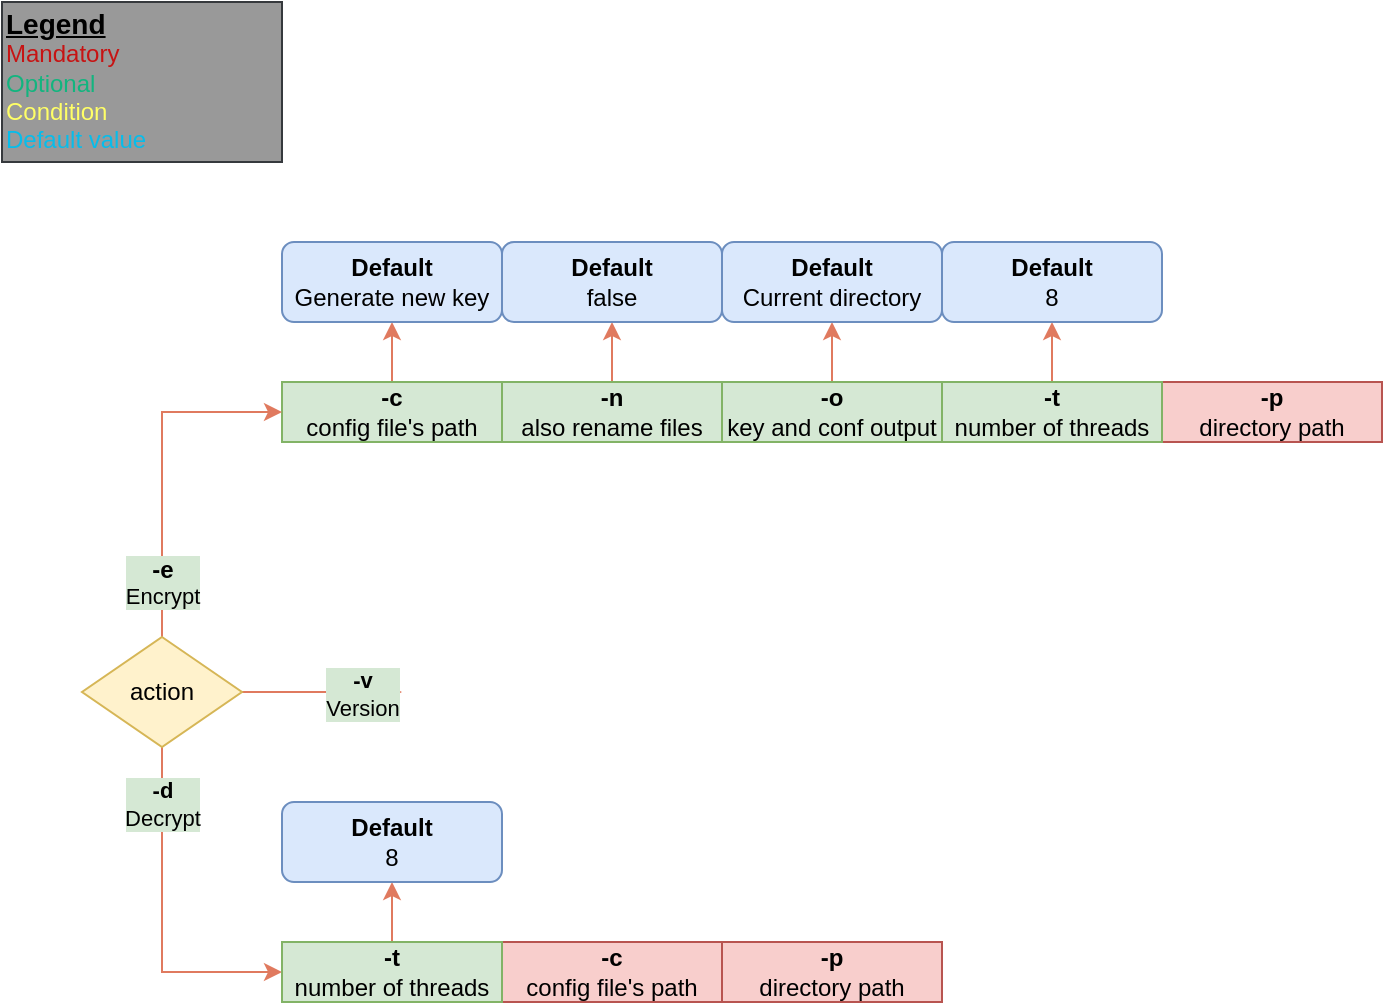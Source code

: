<mxfile version="22.1.21" type="device">
  <diagram name="Page-1" id="qypDoqaTYXkFfFxVMEL3">
    <mxGraphModel dx="1434" dy="762" grid="1" gridSize="10" guides="1" tooltips="1" connect="1" arrows="1" fold="1" page="1" pageScale="1" pageWidth="850" pageHeight="1100" math="0" shadow="0">
      <root>
        <mxCell id="0" />
        <mxCell id="1" parent="0" />
        <mxCell id="cQPZvRCQ1q1_JVAEE-wC-20" style="edgeStyle=orthogonalEdgeStyle;rounded=0;orthogonalLoop=1;jettySize=auto;html=1;entryX=0.5;entryY=1;entryDx=0;entryDy=0;strokeColor=#E07A5F;fontColor=#393C56;fillColor=#F2CC8F;" parent="1" source="cQPZvRCQ1q1_JVAEE-wC-2" target="cQPZvRCQ1q1_JVAEE-wC-19" edge="1">
          <mxGeometry relative="1" as="geometry" />
        </mxCell>
        <mxCell id="cQPZvRCQ1q1_JVAEE-wC-2" value="&lt;div&gt;&lt;b&gt;-c&lt;/b&gt;&lt;/div&gt;&lt;div&gt;config file&#39;s path&lt;br&gt;&lt;/div&gt;" style="rounded=0;whiteSpace=wrap;html=1;fillColor=#d5e8d4;strokeColor=#82b366;labelBackgroundColor=none;" parent="1" vertex="1">
          <mxGeometry x="140" y="190" width="110" height="30" as="geometry" />
        </mxCell>
        <mxCell id="cQPZvRCQ1q1_JVAEE-wC-16" style="edgeStyle=orthogonalEdgeStyle;rounded=0;orthogonalLoop=1;jettySize=auto;html=1;entryX=0;entryY=0.5;entryDx=0;entryDy=0;strokeColor=#E07A5F;fontColor=#393C56;fillColor=#F2CC8F;exitX=0.5;exitY=0;exitDx=0;exitDy=0;" parent="1" source="cQPZvRCQ1q1_JVAEE-wC-3" target="cQPZvRCQ1q1_JVAEE-wC-2" edge="1">
          <mxGeometry relative="1" as="geometry" />
        </mxCell>
        <mxCell id="cQPZvRCQ1q1_JVAEE-wC-17" value="&lt;div style=&quot;font-size: 12px;&quot;&gt;&lt;b&gt;-e&lt;/b&gt;&lt;/div&gt;&lt;div&gt;Encrypt&lt;br&gt;&lt;/div&gt;" style="edgeLabel;html=1;align=center;verticalAlign=middle;resizable=0;points=[];fontColor=#000000;labelBackgroundColor=#D5E8D4;" parent="cQPZvRCQ1q1_JVAEE-wC-16" vertex="1" connectable="0">
          <mxGeometry x="-0.788" relative="1" as="geometry">
            <mxPoint y="-9" as="offset" />
          </mxGeometry>
        </mxCell>
        <mxCell id="_HZaUafHwSEElvy4NkU2-8" style="edgeStyle=orthogonalEdgeStyle;rounded=0;orthogonalLoop=1;jettySize=auto;html=1;entryX=0;entryY=0.5;entryDx=0;entryDy=0;exitX=0.5;exitY=1;exitDx=0;exitDy=0;strokeColor=#E07A5F;" parent="1" source="cQPZvRCQ1q1_JVAEE-wC-3" target="_HZaUafHwSEElvy4NkU2-6" edge="1">
          <mxGeometry relative="1" as="geometry" />
        </mxCell>
        <mxCell id="_HZaUafHwSEElvy4NkU2-11" value="&lt;div&gt;&lt;b&gt;-d&lt;/b&gt;&lt;/div&gt;&lt;div&gt;Decrypt&lt;br&gt;&lt;/div&gt;" style="edgeLabel;html=1;align=center;verticalAlign=middle;resizable=0;points=[];labelBackgroundColor=#D5E8D4;" parent="_HZaUafHwSEElvy4NkU2-8" vertex="1" connectable="0">
          <mxGeometry x="-0.681" relative="1" as="geometry">
            <mxPoint y="1" as="offset" />
          </mxGeometry>
        </mxCell>
        <mxCell id="_HZaUafHwSEElvy4NkU2-13" style="edgeStyle=orthogonalEdgeStyle;rounded=0;orthogonalLoop=1;jettySize=auto;html=1;strokeColor=#E07A5F;" parent="1" source="cQPZvRCQ1q1_JVAEE-wC-3" edge="1">
          <mxGeometry relative="1" as="geometry">
            <mxPoint x="200" y="345" as="targetPoint" />
          </mxGeometry>
        </mxCell>
        <mxCell id="_HZaUafHwSEElvy4NkU2-14" value="&lt;div&gt;&lt;b&gt;-v&lt;/b&gt;&lt;/div&gt;&lt;div&gt;Version&lt;br&gt;&lt;/div&gt;" style="edgeLabel;html=1;align=center;verticalAlign=middle;resizable=0;points=[];labelBackgroundColor=#D5E8D4;" parent="_HZaUafHwSEElvy4NkU2-13" vertex="1" connectable="0">
          <mxGeometry x="0.305" y="1" relative="1" as="geometry">
            <mxPoint x="8" y="1" as="offset" />
          </mxGeometry>
        </mxCell>
        <mxCell id="cQPZvRCQ1q1_JVAEE-wC-3" value="action" style="rhombus;whiteSpace=wrap;html=1;fillColor=#fff2cc;strokeColor=#d6b656;labelBackgroundColor=none;" parent="1" vertex="1">
          <mxGeometry x="40" y="317.5" width="80" height="55" as="geometry" />
        </mxCell>
        <mxCell id="cQPZvRCQ1q1_JVAEE-wC-10" value="&lt;div&gt;&lt;div align=&quot;left&quot;&gt;&lt;u&gt;&lt;b style=&quot;&quot;&gt;&lt;font style=&quot;font-size: 14px;&quot;&gt;Legend&lt;/font&gt;&lt;/b&gt;&lt;/u&gt;&lt;br&gt;&lt;font color=&quot;#c71313&quot;&gt;Mandatory&lt;/font&gt;&lt;br&gt;&lt;font color=&quot;#12b57f&quot;&gt;Optional&lt;/font&gt;&lt;br&gt;&lt;font color=&quot;#ffff66&quot;&gt;Condition&lt;/font&gt;&lt;br&gt;&lt;font color=&quot;#07bdeb&quot;&gt;Default value&lt;/font&gt;&lt;br&gt;&lt;/div&gt;&lt;br&gt;&lt;/div&gt;" style="text;html=1;whiteSpace=wrap;verticalAlign=middle;overflow=hidden;fillColor=#999999;strokeColor=#36393d;align=left;rounded=0;glass=0;shadow=0;" parent="1" vertex="1">
          <mxGeometry width="140" height="80" as="geometry" />
        </mxCell>
        <mxCell id="cQPZvRCQ1q1_JVAEE-wC-25" style="edgeStyle=orthogonalEdgeStyle;rounded=0;orthogonalLoop=1;jettySize=auto;html=1;entryX=0.5;entryY=1;entryDx=0;entryDy=0;strokeColor=#E07A5F;fontColor=#393C56;fillColor=#F2CC8F;" parent="1" source="cQPZvRCQ1q1_JVAEE-wC-13" target="cQPZvRCQ1q1_JVAEE-wC-24" edge="1">
          <mxGeometry relative="1" as="geometry" />
        </mxCell>
        <mxCell id="cQPZvRCQ1q1_JVAEE-wC-13" value="&lt;div&gt;&lt;b&gt;-o&lt;/b&gt;&lt;/div&gt;&lt;div&gt;key and conf output&lt;br&gt;&lt;/div&gt;" style="rounded=0;whiteSpace=wrap;html=1;fillColor=#d5e8d4;strokeColor=#82b366;labelBackgroundColor=none;" parent="1" vertex="1">
          <mxGeometry x="360" y="190" width="110" height="30" as="geometry" />
        </mxCell>
        <mxCell id="cQPZvRCQ1q1_JVAEE-wC-15" value="&lt;div&gt;&lt;b&gt;-p&lt;/b&gt;&lt;/div&gt;&lt;div&gt;directory path&lt;br&gt;&lt;/div&gt;" style="rounded=0;whiteSpace=wrap;html=1;fillColor=#f8cecc;strokeColor=#b85450;labelBackgroundColor=none;" parent="1" vertex="1">
          <mxGeometry x="580" y="190" width="110" height="30" as="geometry" />
        </mxCell>
        <mxCell id="cQPZvRCQ1q1_JVAEE-wC-19" value="&lt;div&gt;&lt;b&gt;Default&lt;/b&gt;&lt;/div&gt;&lt;div&gt;Generate new key&lt;br&gt;&lt;/div&gt;" style="rounded=1;whiteSpace=wrap;html=1;strokeColor=#6c8ebf;fillColor=#dae8fc;" parent="1" vertex="1">
          <mxGeometry x="140" y="120" width="110" height="40" as="geometry" />
        </mxCell>
        <mxCell id="cQPZvRCQ1q1_JVAEE-wC-23" style="edgeStyle=orthogonalEdgeStyle;rounded=0;orthogonalLoop=1;jettySize=auto;html=1;entryX=0.5;entryY=1;entryDx=0;entryDy=0;strokeColor=#E07A5F;fontColor=#393C56;fillColor=#F2CC8F;" parent="1" source="cQPZvRCQ1q1_JVAEE-wC-21" target="cQPZvRCQ1q1_JVAEE-wC-22" edge="1">
          <mxGeometry relative="1" as="geometry" />
        </mxCell>
        <mxCell id="cQPZvRCQ1q1_JVAEE-wC-21" value="&lt;div&gt;&lt;b&gt;-n&lt;/b&gt;&lt;/div&gt;&lt;div&gt;also rename files&lt;br&gt;&lt;/div&gt;" style="rounded=0;whiteSpace=wrap;html=1;fillColor=#d5e8d4;strokeColor=#82b366;labelBackgroundColor=none;" parent="1" vertex="1">
          <mxGeometry x="250" y="190" width="110" height="30" as="geometry" />
        </mxCell>
        <mxCell id="cQPZvRCQ1q1_JVAEE-wC-22" value="&lt;div&gt;&lt;b&gt;Default&lt;/b&gt;&lt;/div&gt;&lt;div&gt;false&lt;br&gt;&lt;/div&gt;" style="rounded=1;whiteSpace=wrap;html=1;strokeColor=#6c8ebf;fillColor=#dae8fc;" parent="1" vertex="1">
          <mxGeometry x="250" y="120" width="110" height="40" as="geometry" />
        </mxCell>
        <mxCell id="cQPZvRCQ1q1_JVAEE-wC-24" value="&lt;div&gt;&lt;b&gt;Default&lt;/b&gt;&lt;/div&gt;&lt;div&gt;Current directory&lt;br&gt;&lt;/div&gt;" style="rounded=1;whiteSpace=wrap;html=1;strokeColor=#6c8ebf;fillColor=#dae8fc;" parent="1" vertex="1">
          <mxGeometry x="360" y="120" width="110" height="40" as="geometry" />
        </mxCell>
        <mxCell id="cQPZvRCQ1q1_JVAEE-wC-26" value="&lt;div&gt;&lt;b&gt;-c&lt;/b&gt;&lt;/div&gt;&lt;div&gt;config file&#39;s path&lt;b&gt;&lt;br&gt;&lt;/b&gt;&lt;/div&gt;" style="rounded=0;whiteSpace=wrap;html=1;fillColor=#f8cecc;strokeColor=#b85450;labelBackgroundColor=none;" parent="1" vertex="1">
          <mxGeometry x="250" y="470" width="110" height="30" as="geometry" />
        </mxCell>
        <mxCell id="cQPZvRCQ1q1_JVAEE-wC-28" value="&lt;div&gt;&lt;b&gt;-p&lt;/b&gt;&lt;/div&gt;&lt;div&gt;directory path&lt;br&gt;&lt;/div&gt;" style="rounded=0;whiteSpace=wrap;html=1;fillColor=#f8cecc;strokeColor=#b85450;labelBackgroundColor=none;" parent="1" vertex="1">
          <mxGeometry x="360" y="470" width="110" height="30" as="geometry" />
        </mxCell>
        <mxCell id="_HZaUafHwSEElvy4NkU2-2" style="edgeStyle=orthogonalEdgeStyle;rounded=0;orthogonalLoop=1;jettySize=auto;html=1;entryX=0.5;entryY=1;entryDx=0;entryDy=0;strokeColor=#E07A5F;fontColor=#393C56;fillColor=#F2CC8F;" parent="1" source="_HZaUafHwSEElvy4NkU2-3" target="_HZaUafHwSEElvy4NkU2-4" edge="1">
          <mxGeometry relative="1" as="geometry" />
        </mxCell>
        <mxCell id="_HZaUafHwSEElvy4NkU2-3" value="&lt;div&gt;&lt;b&gt;-t&lt;/b&gt;&lt;/div&gt;&lt;div&gt;number of threads&lt;br&gt;&lt;/div&gt;" style="rounded=0;whiteSpace=wrap;html=1;fillColor=#d5e8d4;strokeColor=#82b366;labelBackgroundColor=none;" parent="1" vertex="1">
          <mxGeometry x="470" y="190" width="110" height="30" as="geometry" />
        </mxCell>
        <mxCell id="_HZaUafHwSEElvy4NkU2-4" value="&lt;div&gt;&lt;b&gt;Default&lt;/b&gt;&lt;/div&gt;&lt;div&gt;8&lt;br&gt;&lt;/div&gt;" style="rounded=1;whiteSpace=wrap;html=1;strokeColor=#6c8ebf;fillColor=#dae8fc;" parent="1" vertex="1">
          <mxGeometry x="470" y="120" width="110" height="40" as="geometry" />
        </mxCell>
        <mxCell id="_HZaUafHwSEElvy4NkU2-5" style="edgeStyle=orthogonalEdgeStyle;rounded=0;orthogonalLoop=1;jettySize=auto;html=1;entryX=0.5;entryY=1;entryDx=0;entryDy=0;strokeColor=#E07A5F;fontColor=#393C56;fillColor=#F2CC8F;" parent="1" source="_HZaUafHwSEElvy4NkU2-6" target="_HZaUafHwSEElvy4NkU2-7" edge="1">
          <mxGeometry relative="1" as="geometry" />
        </mxCell>
        <mxCell id="_HZaUafHwSEElvy4NkU2-6" value="&lt;div&gt;&lt;b&gt;-t&lt;/b&gt;&lt;/div&gt;&lt;div&gt;number of threads&lt;br&gt;&lt;/div&gt;" style="rounded=0;whiteSpace=wrap;html=1;fillColor=#d5e8d4;strokeColor=#82b366;labelBackgroundColor=none;" parent="1" vertex="1">
          <mxGeometry x="140" y="470" width="110" height="30" as="geometry" />
        </mxCell>
        <mxCell id="_HZaUafHwSEElvy4NkU2-7" value="&lt;div&gt;&lt;b&gt;Default&lt;/b&gt;&lt;/div&gt;&lt;div&gt;8&lt;br&gt;&lt;/div&gt;" style="rounded=1;whiteSpace=wrap;html=1;strokeColor=#6c8ebf;fillColor=#dae8fc;" parent="1" vertex="1">
          <mxGeometry x="140" y="400" width="110" height="40" as="geometry" />
        </mxCell>
      </root>
    </mxGraphModel>
  </diagram>
</mxfile>
